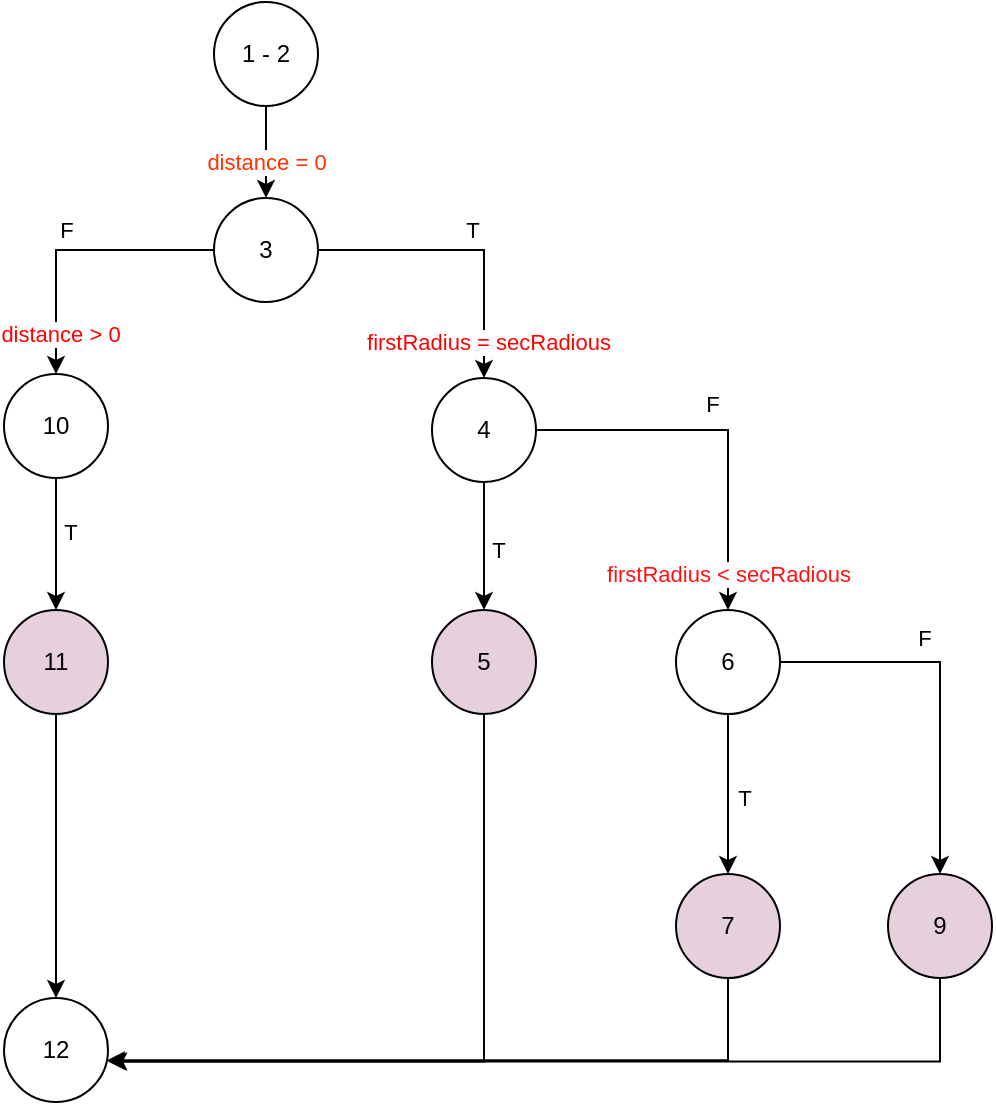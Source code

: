 <mxfile version="28.2.5" pages="6">
  <diagram name="Bài 01" id="RnRUTot3hokIeYVhhDgY">
    <mxGraphModel dx="1426" dy="751" grid="0" gridSize="10" guides="1" tooltips="1" connect="1" arrows="1" fold="1" page="1" pageScale="1" pageWidth="827" pageHeight="1169" math="0" shadow="0">
      <root>
        <mxCell id="0" />
        <mxCell id="1" parent="0" />
        <mxCell id="xuenHvBVgC5dsEO-h5EE-36" value="" style="edgeStyle=orthogonalEdgeStyle;rounded=0;orthogonalLoop=1;jettySize=auto;html=1;" parent="1" source="xuenHvBVgC5dsEO-h5EE-30" target="xuenHvBVgC5dsEO-h5EE-35" edge="1">
          <mxGeometry relative="1" as="geometry" />
        </mxCell>
        <mxCell id="xuenHvBVgC5dsEO-h5EE-38" value="&lt;font style=&quot;color: rgb(255, 50, 0);&quot;&gt;distance = 0&lt;/font&gt;" style="edgeLabel;html=1;align=center;verticalAlign=middle;resizable=0;points=[];" parent="xuenHvBVgC5dsEO-h5EE-36" vertex="1" connectable="0">
          <mxGeometry x="0.391" y="1" relative="1" as="geometry">
            <mxPoint x="-1" y="-4" as="offset" />
          </mxGeometry>
        </mxCell>
        <mxCell id="xuenHvBVgC5dsEO-h5EE-30" value="1 - 2" style="ellipse;whiteSpace=wrap;html=1;aspect=fixed;" parent="1" vertex="1">
          <mxGeometry x="382" y="35" width="52" height="52" as="geometry" />
        </mxCell>
        <mxCell id="xuenHvBVgC5dsEO-h5EE-48" value="" style="edgeStyle=orthogonalEdgeStyle;rounded=0;orthogonalLoop=1;jettySize=auto;html=1;" parent="1" source="xuenHvBVgC5dsEO-h5EE-35" target="xuenHvBVgC5dsEO-h5EE-47" edge="1">
          <mxGeometry relative="1" as="geometry" />
        </mxCell>
        <mxCell id="xuenHvBVgC5dsEO-h5EE-49" value="T" style="edgeLabel;html=1;align=center;verticalAlign=middle;resizable=0;points=[];" parent="xuenHvBVgC5dsEO-h5EE-48" vertex="1" connectable="0">
          <mxGeometry x="-0.218" y="2" relative="1" as="geometry">
            <mxPoint x="19" y="-8" as="offset" />
          </mxGeometry>
        </mxCell>
        <mxCell id="xuenHvBVgC5dsEO-h5EE-54" value="&lt;font style=&quot;color: rgb(255, 3, 3);&quot;&gt;firstRadius = secRadious&lt;/font&gt;" style="edgeLabel;html=1;align=center;verticalAlign=middle;resizable=0;points=[];" parent="xuenHvBVgC5dsEO-h5EE-48" vertex="1" connectable="0">
          <mxGeometry x="0.721" y="-2" relative="1" as="geometry">
            <mxPoint x="4" y="2" as="offset" />
          </mxGeometry>
        </mxCell>
        <mxCell id="xuenHvBVgC5dsEO-h5EE-51" value="" style="edgeStyle=orthogonalEdgeStyle;rounded=0;orthogonalLoop=1;jettySize=auto;html=1;" parent="1" source="xuenHvBVgC5dsEO-h5EE-35" target="xuenHvBVgC5dsEO-h5EE-50" edge="1">
          <mxGeometry relative="1" as="geometry" />
        </mxCell>
        <mxCell id="xuenHvBVgC5dsEO-h5EE-52" value="F" style="edgeLabel;html=1;align=center;verticalAlign=middle;resizable=0;points=[];" parent="xuenHvBVgC5dsEO-h5EE-51" vertex="1" connectable="0">
          <mxGeometry x="-0.201" y="1" relative="1" as="geometry">
            <mxPoint x="-18" y="-11" as="offset" />
          </mxGeometry>
        </mxCell>
        <mxCell id="xuenHvBVgC5dsEO-h5EE-55" value="&lt;font style=&quot;color: rgb(255, 1, 1);&quot;&gt;distance &amp;gt; 0&lt;/font&gt;" style="edgeLabel;html=1;align=center;verticalAlign=middle;resizable=0;points=[];" parent="xuenHvBVgC5dsEO-h5EE-51" vertex="1" connectable="0">
          <mxGeometry x="0.706" y="2" relative="1" as="geometry">
            <mxPoint as="offset" />
          </mxGeometry>
        </mxCell>
        <mxCell id="xuenHvBVgC5dsEO-h5EE-35" value="3" style="ellipse;whiteSpace=wrap;html=1;aspect=fixed;" parent="1" vertex="1">
          <mxGeometry x="382" y="133" width="52" height="52" as="geometry" />
        </mxCell>
        <mxCell id="xuenHvBVgC5dsEO-h5EE-57" value="" style="edgeStyle=orthogonalEdgeStyle;rounded=0;orthogonalLoop=1;jettySize=auto;html=1;" parent="1" source="xuenHvBVgC5dsEO-h5EE-47" target="xuenHvBVgC5dsEO-h5EE-56" edge="1">
          <mxGeometry relative="1" as="geometry" />
        </mxCell>
        <mxCell id="xuenHvBVgC5dsEO-h5EE-59" value="T" style="edgeLabel;html=1;align=center;verticalAlign=middle;resizable=0;points=[];" parent="xuenHvBVgC5dsEO-h5EE-57" vertex="1" connectable="0">
          <mxGeometry x="-0.119" y="2" relative="1" as="geometry">
            <mxPoint x="5" y="6" as="offset" />
          </mxGeometry>
        </mxCell>
        <mxCell id="xuenHvBVgC5dsEO-h5EE-64" value="" style="edgeStyle=orthogonalEdgeStyle;rounded=0;orthogonalLoop=1;jettySize=auto;html=1;" parent="1" source="xuenHvBVgC5dsEO-h5EE-47" target="xuenHvBVgC5dsEO-h5EE-63" edge="1">
          <mxGeometry relative="1" as="geometry" />
        </mxCell>
        <mxCell id="xuenHvBVgC5dsEO-h5EE-65" value="F" style="edgeLabel;html=1;align=center;verticalAlign=middle;resizable=0;points=[];" parent="xuenHvBVgC5dsEO-h5EE-64" vertex="1" connectable="0">
          <mxGeometry x="-0.603" y="1" relative="1" as="geometry">
            <mxPoint x="51" y="-12" as="offset" />
          </mxGeometry>
        </mxCell>
        <mxCell id="xuenHvBVgC5dsEO-h5EE-66" value="&lt;font style=&quot;color: rgb(255, 19, 19);&quot;&gt;firstRadius &amp;lt; secRadious&lt;/font&gt;" style="edgeLabel;html=1;align=center;verticalAlign=middle;resizable=0;points=[];" parent="xuenHvBVgC5dsEO-h5EE-64" vertex="1" connectable="0">
          <mxGeometry x="0.371" relative="1" as="geometry">
            <mxPoint y="40" as="offset" />
          </mxGeometry>
        </mxCell>
        <mxCell id="xuenHvBVgC5dsEO-h5EE-47" value="4" style="ellipse;whiteSpace=wrap;html=1;aspect=fixed;" parent="1" vertex="1">
          <mxGeometry x="491" y="223" width="52" height="52" as="geometry" />
        </mxCell>
        <mxCell id="xuenHvBVgC5dsEO-h5EE-76" value="" style="edgeStyle=orthogonalEdgeStyle;rounded=0;orthogonalLoop=1;jettySize=auto;html=1;" parent="1" source="xuenHvBVgC5dsEO-h5EE-50" target="xuenHvBVgC5dsEO-h5EE-75" edge="1">
          <mxGeometry relative="1" as="geometry" />
        </mxCell>
        <mxCell id="xuenHvBVgC5dsEO-h5EE-77" value="T" style="edgeLabel;html=1;align=center;verticalAlign=middle;resizable=0;points=[];" parent="xuenHvBVgC5dsEO-h5EE-76" vertex="1" connectable="0">
          <mxGeometry x="-0.16" y="1" relative="1" as="geometry">
            <mxPoint x="6" y="-1" as="offset" />
          </mxGeometry>
        </mxCell>
        <mxCell id="xuenHvBVgC5dsEO-h5EE-50" value="10" style="ellipse;whiteSpace=wrap;html=1;aspect=fixed;" parent="1" vertex="1">
          <mxGeometry x="277" y="221" width="52" height="52" as="geometry" />
        </mxCell>
        <mxCell id="xuenHvBVgC5dsEO-h5EE-56" value="5" style="ellipse;whiteSpace=wrap;html=1;aspect=fixed;fillColor=#E6D0DE;" parent="1" vertex="1">
          <mxGeometry x="491" y="339" width="52" height="52" as="geometry" />
        </mxCell>
        <mxCell id="xuenHvBVgC5dsEO-h5EE-69" value="" style="edgeStyle=orthogonalEdgeStyle;rounded=0;orthogonalLoop=1;jettySize=auto;html=1;" parent="1" source="xuenHvBVgC5dsEO-h5EE-63" target="xuenHvBVgC5dsEO-h5EE-68" edge="1">
          <mxGeometry relative="1" as="geometry" />
        </mxCell>
        <mxCell id="xuenHvBVgC5dsEO-h5EE-70" value="T" style="edgeLabel;html=1;align=center;verticalAlign=middle;resizable=0;points=[];" parent="xuenHvBVgC5dsEO-h5EE-69" vertex="1" connectable="0">
          <mxGeometry x="-0.114" y="1" relative="1" as="geometry">
            <mxPoint x="7" y="6" as="offset" />
          </mxGeometry>
        </mxCell>
        <mxCell id="xuenHvBVgC5dsEO-h5EE-72" value="" style="edgeStyle=orthogonalEdgeStyle;rounded=0;orthogonalLoop=1;jettySize=auto;html=1;" parent="1" source="xuenHvBVgC5dsEO-h5EE-63" target="xuenHvBVgC5dsEO-h5EE-71" edge="1">
          <mxGeometry relative="1" as="geometry" />
        </mxCell>
        <mxCell id="xuenHvBVgC5dsEO-h5EE-73" value="F" style="edgeLabel;html=1;align=center;verticalAlign=middle;resizable=0;points=[];" parent="xuenHvBVgC5dsEO-h5EE-72" vertex="1" connectable="0">
          <mxGeometry x="-0.293" y="1" relative="1" as="geometry">
            <mxPoint x="6" y="-11" as="offset" />
          </mxGeometry>
        </mxCell>
        <mxCell id="xuenHvBVgC5dsEO-h5EE-63" value="6" style="ellipse;whiteSpace=wrap;html=1;aspect=fixed;" parent="1" vertex="1">
          <mxGeometry x="613" y="339" width="52" height="52" as="geometry" />
        </mxCell>
        <mxCell id="xuenHvBVgC5dsEO-h5EE-81" value="" style="edgeStyle=orthogonalEdgeStyle;rounded=0;orthogonalLoop=1;jettySize=auto;html=1;entryX=0.989;entryY=0.599;entryDx=0;entryDy=0;entryPerimeter=0;" parent="1" source="xuenHvBVgC5dsEO-h5EE-68" target="xuenHvBVgC5dsEO-h5EE-78" edge="1">
          <mxGeometry relative="1" as="geometry">
            <mxPoint x="634" y="603" as="targetPoint" />
            <Array as="points">
              <mxPoint x="639" y="564" />
            </Array>
          </mxGeometry>
        </mxCell>
        <mxCell id="xuenHvBVgC5dsEO-h5EE-68" value="7" style="ellipse;whiteSpace=wrap;html=1;aspect=fixed;fillColor=#E6D0DE;" parent="1" vertex="1">
          <mxGeometry x="613" y="471" width="52" height="52" as="geometry" />
        </mxCell>
        <mxCell id="xuenHvBVgC5dsEO-h5EE-71" value="9" style="ellipse;whiteSpace=wrap;html=1;aspect=fixed;fillColor=#E6D0DE;" parent="1" vertex="1">
          <mxGeometry x="719" y="471" width="52" height="52" as="geometry" />
        </mxCell>
        <mxCell id="xuenHvBVgC5dsEO-h5EE-79" value="" style="edgeStyle=orthogonalEdgeStyle;rounded=0;orthogonalLoop=1;jettySize=auto;html=1;" parent="1" source="xuenHvBVgC5dsEO-h5EE-75" target="xuenHvBVgC5dsEO-h5EE-78" edge="1">
          <mxGeometry relative="1" as="geometry" />
        </mxCell>
        <mxCell id="xuenHvBVgC5dsEO-h5EE-75" value="11" style="ellipse;whiteSpace=wrap;html=1;aspect=fixed;fillColor=#E6D0DE;" parent="1" vertex="1">
          <mxGeometry x="277" y="339" width="52" height="52" as="geometry" />
        </mxCell>
        <mxCell id="xuenHvBVgC5dsEO-h5EE-78" value="12" style="ellipse;whiteSpace=wrap;html=1;aspect=fixed;" parent="1" vertex="1">
          <mxGeometry x="277" y="533" width="52" height="52" as="geometry" />
        </mxCell>
        <mxCell id="xuenHvBVgC5dsEO-h5EE-82" style="edgeStyle=orthogonalEdgeStyle;rounded=0;orthogonalLoop=1;jettySize=auto;html=1;entryX=1;entryY=0.61;entryDx=0;entryDy=0;entryPerimeter=0;" parent="1" source="xuenHvBVgC5dsEO-h5EE-71" target="xuenHvBVgC5dsEO-h5EE-78" edge="1">
          <mxGeometry relative="1" as="geometry">
            <Array as="points">
              <mxPoint x="745" y="565" />
            </Array>
          </mxGeometry>
        </mxCell>
        <mxCell id="xuenHvBVgC5dsEO-h5EE-85" style="edgeStyle=orthogonalEdgeStyle;rounded=0;orthogonalLoop=1;jettySize=auto;html=1;entryX=1.011;entryY=0.61;entryDx=0;entryDy=0;entryPerimeter=0;" parent="1" source="xuenHvBVgC5dsEO-h5EE-56" target="xuenHvBVgC5dsEO-h5EE-78" edge="1">
          <mxGeometry relative="1" as="geometry">
            <Array as="points">
              <mxPoint x="517" y="565" />
            </Array>
          </mxGeometry>
        </mxCell>
      </root>
    </mxGraphModel>
  </diagram>
  <diagram id="2VBC7Ti-HkqWG49MsFsP" name="Bài 02">
    <mxGraphModel dx="1426" dy="751" grid="0" gridSize="10" guides="1" tooltips="1" connect="1" arrows="1" fold="1" page="1" pageScale="1" pageWidth="827" pageHeight="1169" math="0" shadow="0">
      <root>
        <mxCell id="0" />
        <mxCell id="1" parent="0" />
        <mxCell id="RXEv6GfA14GTvc0E_U31-5" value="" style="edgeStyle=orthogonalEdgeStyle;rounded=0;orthogonalLoop=1;jettySize=auto;html=1;" parent="1" source="RXEv6GfA14GTvc0E_U31-1" target="RXEv6GfA14GTvc0E_U31-4" edge="1">
          <mxGeometry relative="1" as="geometry" />
        </mxCell>
        <mxCell id="RXEv6GfA14GTvc0E_U31-6" value="&lt;font style=&quot;color: rgb(255, 0, 0);&quot;&gt;Check X: is 1 or 2&lt;/font&gt;" style="edgeLabel;html=1;align=center;verticalAlign=middle;resizable=0;points=[];" parent="RXEv6GfA14GTvc0E_U31-5" vertex="1" connectable="0">
          <mxGeometry x="0.3" relative="1" as="geometry">
            <mxPoint y="6" as="offset" />
          </mxGeometry>
        </mxCell>
        <mxCell id="RXEv6GfA14GTvc0E_U31-1" value="1 - 3" style="ellipse;whiteSpace=wrap;html=1;aspect=fixed;" parent="1" vertex="1">
          <mxGeometry x="217" y="62" width="54" height="54" as="geometry" />
        </mxCell>
        <mxCell id="RXEv6GfA14GTvc0E_U31-29" value="" style="edgeStyle=orthogonalEdgeStyle;rounded=0;orthogonalLoop=1;jettySize=auto;html=1;" parent="1" source="RXEv6GfA14GTvc0E_U31-4" target="RXEv6GfA14GTvc0E_U31-28" edge="1">
          <mxGeometry relative="1" as="geometry" />
        </mxCell>
        <mxCell id="RXEv6GfA14GTvc0E_U31-33" value="F" style="edgeLabel;html=1;align=center;verticalAlign=middle;resizable=0;points=[];" parent="RXEv6GfA14GTvc0E_U31-29" vertex="1" connectable="0">
          <mxGeometry x="-0.217" y="-1" relative="1" as="geometry">
            <mxPoint x="-6" y="-3" as="offset" />
          </mxGeometry>
        </mxCell>
        <mxCell id="RXEv6GfA14GTvc0E_U31-34" value="&lt;font style=&quot;color: rgb(255, 18, 1);&quot;&gt;Check Y: Y &amp;lt;= 10&lt;/font&gt;" style="edgeLabel;html=1;align=center;verticalAlign=middle;resizable=0;points=[];" parent="RXEv6GfA14GTvc0E_U31-29" vertex="1" connectable="0">
          <mxGeometry x="0.278" y="1" relative="1" as="geometry">
            <mxPoint y="6" as="offset" />
          </mxGeometry>
        </mxCell>
        <mxCell id="RXEv6GfA14GTvc0E_U31-31" value="" style="edgeStyle=orthogonalEdgeStyle;rounded=0;orthogonalLoop=1;jettySize=auto;html=1;" parent="1" source="RXEv6GfA14GTvc0E_U31-4" target="RXEv6GfA14GTvc0E_U31-30" edge="1">
          <mxGeometry relative="1" as="geometry" />
        </mxCell>
        <mxCell id="RXEv6GfA14GTvc0E_U31-32" value="T" style="edgeLabel;html=1;align=center;verticalAlign=middle;resizable=0;points=[];" parent="RXEv6GfA14GTvc0E_U31-31" vertex="1" connectable="0">
          <mxGeometry x="0.029" relative="1" as="geometry">
            <mxPoint x="-10" y="-14" as="offset" />
          </mxGeometry>
        </mxCell>
        <mxCell id="RXEv6GfA14GTvc0E_U31-4" value="4" style="ellipse;whiteSpace=wrap;html=1;aspect=fixed;" parent="1" vertex="1">
          <mxGeometry x="217" y="196" width="54" height="54" as="geometry" />
        </mxCell>
        <mxCell id="RXEv6GfA14GTvc0E_U31-40" value="" style="edgeStyle=orthogonalEdgeStyle;rounded=0;orthogonalLoop=1;jettySize=auto;html=1;" parent="1" source="RXEv6GfA14GTvc0E_U31-28" target="RXEv6GfA14GTvc0E_U31-39" edge="1">
          <mxGeometry relative="1" as="geometry" />
        </mxCell>
        <mxCell id="RXEv6GfA14GTvc0E_U31-41" value="T" style="edgeLabel;html=1;align=center;verticalAlign=middle;resizable=0;points=[];" parent="RXEv6GfA14GTvc0E_U31-40" vertex="1" connectable="0">
          <mxGeometry x="-0.018" y="5" relative="1" as="geometry">
            <mxPoint y="-6" as="offset" />
          </mxGeometry>
        </mxCell>
        <mxCell id="RXEv6GfA14GTvc0E_U31-43" value="" style="edgeStyle=orthogonalEdgeStyle;rounded=0;orthogonalLoop=1;jettySize=auto;html=1;" parent="1" source="RXEv6GfA14GTvc0E_U31-28" target="RXEv6GfA14GTvc0E_U31-42" edge="1">
          <mxGeometry relative="1" as="geometry" />
        </mxCell>
        <mxCell id="RXEv6GfA14GTvc0E_U31-44" value="&lt;font style=&quot;color: rgb(255, 26, 26);&quot;&gt;Check Z: Z &amp;lt; 5&lt;/font&gt;" style="edgeLabel;html=1;align=center;verticalAlign=middle;resizable=0;points=[];" parent="RXEv6GfA14GTvc0E_U31-43" vertex="1" connectable="0">
          <mxGeometry x="0.378" y="2" relative="1" as="geometry">
            <mxPoint y="5" as="offset" />
          </mxGeometry>
        </mxCell>
        <mxCell id="RXEv6GfA14GTvc0E_U31-45" value="F" style="edgeLabel;html=1;align=center;verticalAlign=middle;resizable=0;points=[];" parent="RXEv6GfA14GTvc0E_U31-43" vertex="1" connectable="0">
          <mxGeometry x="-0.45" y="1" relative="1" as="geometry">
            <mxPoint x="-8" as="offset" />
          </mxGeometry>
        </mxCell>
        <mxCell id="RXEv6GfA14GTvc0E_U31-28" value="8" style="ellipse;whiteSpace=wrap;html=1;aspect=fixed;" parent="1" vertex="1">
          <mxGeometry x="217" y="326" width="54" height="54" as="geometry" />
        </mxCell>
        <mxCell id="QN-0OqqA5nazkZrLRWOg-3" style="edgeStyle=orthogonalEdgeStyle;rounded=0;orthogonalLoop=1;jettySize=auto;html=1;entryX=0.5;entryY=0;entryDx=0;entryDy=0;" parent="1" source="RXEv6GfA14GTvc0E_U31-30" target="QN-0OqqA5nazkZrLRWOg-1" edge="1">
          <mxGeometry relative="1" as="geometry" />
        </mxCell>
        <mxCell id="RXEv6GfA14GTvc0E_U31-30" value="5" style="ellipse;whiteSpace=wrap;html=1;aspect=fixed;fillColor=#E6D0DE;" parent="1" vertex="1">
          <mxGeometry x="352" y="196" width="54" height="54" as="geometry" />
        </mxCell>
        <mxCell id="QN-0OqqA5nazkZrLRWOg-4" style="edgeStyle=orthogonalEdgeStyle;rounded=0;orthogonalLoop=1;jettySize=auto;html=1;entryX=0.5;entryY=0;entryDx=0;entryDy=0;" parent="1" source="RXEv6GfA14GTvc0E_U31-39" target="QN-0OqqA5nazkZrLRWOg-1" edge="1">
          <mxGeometry relative="1" as="geometry" />
        </mxCell>
        <mxCell id="RXEv6GfA14GTvc0E_U31-39" value="9" style="ellipse;whiteSpace=wrap;html=1;aspect=fixed;fillColor=#E6D0DE;" parent="1" vertex="1">
          <mxGeometry x="352" y="326" width="54" height="54" as="geometry" />
        </mxCell>
        <mxCell id="RXEv6GfA14GTvc0E_U31-48" value="" style="edgeStyle=orthogonalEdgeStyle;rounded=0;orthogonalLoop=1;jettySize=auto;html=1;" parent="1" source="RXEv6GfA14GTvc0E_U31-42" target="RXEv6GfA14GTvc0E_U31-47" edge="1">
          <mxGeometry relative="1" as="geometry" />
        </mxCell>
        <mxCell id="RXEv6GfA14GTvc0E_U31-51" value="" style="edgeStyle=orthogonalEdgeStyle;rounded=0;orthogonalLoop=1;jettySize=auto;html=1;" parent="1" source="RXEv6GfA14GTvc0E_U31-42" target="RXEv6GfA14GTvc0E_U31-50" edge="1">
          <mxGeometry relative="1" as="geometry" />
        </mxCell>
        <mxCell id="RXEv6GfA14GTvc0E_U31-52" value="F" style="edgeLabel;html=1;align=center;verticalAlign=middle;resizable=0;points=[];" parent="RXEv6GfA14GTvc0E_U31-51" vertex="1" connectable="0">
          <mxGeometry x="-0.059" relative="1" as="geometry">
            <mxPoint x="-7" as="offset" />
          </mxGeometry>
        </mxCell>
        <mxCell id="RXEv6GfA14GTvc0E_U31-42" value="12" style="ellipse;whiteSpace=wrap;html=1;aspect=fixed;" parent="1" vertex="1">
          <mxGeometry x="217" y="460" width="54" height="54" as="geometry" />
        </mxCell>
        <mxCell id="QN-0OqqA5nazkZrLRWOg-5" style="edgeStyle=orthogonalEdgeStyle;rounded=0;orthogonalLoop=1;jettySize=auto;html=1;entryX=0.5;entryY=0;entryDx=0;entryDy=0;" parent="1" source="RXEv6GfA14GTvc0E_U31-47" target="QN-0OqqA5nazkZrLRWOg-1" edge="1">
          <mxGeometry relative="1" as="geometry" />
        </mxCell>
        <mxCell id="RXEv6GfA14GTvc0E_U31-47" value="13" style="ellipse;whiteSpace=wrap;html=1;aspect=fixed;fillColor=#E6D0DE;" parent="1" vertex="1">
          <mxGeometry x="352" y="460" width="54" height="54" as="geometry" />
        </mxCell>
        <mxCell id="RXEv6GfA14GTvc0E_U31-49" value="T" style="text;html=1;align=center;verticalAlign=middle;resizable=0;points=[];autosize=1;strokeColor=none;fillColor=none;" parent="1" vertex="1">
          <mxGeometry x="301" y="461" width="25" height="26" as="geometry" />
        </mxCell>
        <mxCell id="QN-0OqqA5nazkZrLRWOg-2" value="" style="edgeStyle=orthogonalEdgeStyle;rounded=0;orthogonalLoop=1;jettySize=auto;html=1;" parent="1" source="RXEv6GfA14GTvc0E_U31-50" target="QN-0OqqA5nazkZrLRWOg-1" edge="1">
          <mxGeometry relative="1" as="geometry" />
        </mxCell>
        <mxCell id="RXEv6GfA14GTvc0E_U31-50" value="15" style="ellipse;whiteSpace=wrap;html=1;aspect=fixed;fillColor=#E6D0DE;" parent="1" vertex="1">
          <mxGeometry x="217" y="594" width="54" height="54" as="geometry" />
        </mxCell>
        <mxCell id="QN-0OqqA5nazkZrLRWOg-1" value="19" style="ellipse;whiteSpace=wrap;html=1;aspect=fixed;" parent="1" vertex="1">
          <mxGeometry x="497" y="594" width="54" height="54" as="geometry" />
        </mxCell>
      </root>
    </mxGraphModel>
  </diagram>
  <diagram id="Gllcl1fZi9OzCNs15hpL" name="Bài 03">
    <mxGraphModel dx="1426" dy="751" grid="0" gridSize="10" guides="1" tooltips="1" connect="1" arrows="1" fold="1" page="1" pageScale="1" pageWidth="827" pageHeight="1169" math="0" shadow="0">
      <root>
        <mxCell id="0" />
        <mxCell id="1" parent="0" />
        <mxCell id="6xdsSb7iBEXjqwjrWpC4-3" value="" style="edgeStyle=orthogonalEdgeStyle;rounded=0;orthogonalLoop=1;jettySize=auto;html=1;" parent="1" source="6xdsSb7iBEXjqwjrWpC4-1" target="6xdsSb7iBEXjqwjrWpC4-2" edge="1">
          <mxGeometry relative="1" as="geometry" />
        </mxCell>
        <mxCell id="EGxxioSKInKAlXdYmKNe-1" value="&lt;font style=&quot;color: rgb(255, 14, 14);&quot;&gt;A &amp;gt; B&lt;/font&gt;" style="edgeLabel;html=1;align=center;verticalAlign=middle;resizable=0;points=[];" parent="6xdsSb7iBEXjqwjrWpC4-3" vertex="1" connectable="0">
          <mxGeometry x="0.489" y="-2" relative="1" as="geometry">
            <mxPoint y="-5" as="offset" />
          </mxGeometry>
        </mxCell>
        <mxCell id="6xdsSb7iBEXjqwjrWpC4-1" value="1 - 4" style="ellipse;whiteSpace=wrap;html=1;aspect=fixed;" parent="1" vertex="1">
          <mxGeometry x="417" y="69" width="61" height="61" as="geometry" />
        </mxCell>
        <mxCell id="GCLDYyyBxpCQaGx0ftGg-2" value="" style="edgeStyle=orthogonalEdgeStyle;rounded=0;orthogonalLoop=1;jettySize=auto;html=1;" parent="1" source="6xdsSb7iBEXjqwjrWpC4-2" target="GCLDYyyBxpCQaGx0ftGg-1" edge="1">
          <mxGeometry relative="1" as="geometry" />
        </mxCell>
        <mxCell id="GCLDYyyBxpCQaGx0ftGg-6" value="&lt;font style=&quot;color: rgb(255, 0, 0);&quot;&gt;B &amp;gt; C&lt;/font&gt;" style="edgeLabel;html=1;align=center;verticalAlign=middle;resizable=0;points=[];" parent="GCLDYyyBxpCQaGx0ftGg-2" vertex="1" connectable="0">
          <mxGeometry x="0.705" y="-1" relative="1" as="geometry">
            <mxPoint y="4" as="offset" />
          </mxGeometry>
        </mxCell>
        <mxCell id="GCLDYyyBxpCQaGx0ftGg-4" value="" style="edgeStyle=orthogonalEdgeStyle;rounded=0;orthogonalLoop=1;jettySize=auto;html=1;" parent="1" source="6xdsSb7iBEXjqwjrWpC4-2" target="GCLDYyyBxpCQaGx0ftGg-3" edge="1">
          <mxGeometry relative="1" as="geometry" />
        </mxCell>
        <mxCell id="GCLDYyyBxpCQaGx0ftGg-5" value="&lt;font style=&quot;color: rgb(255, 0, 0);&quot;&gt;A &amp;gt; C&lt;/font&gt;" style="edgeLabel;html=1;align=center;verticalAlign=middle;resizable=0;points=[];" parent="GCLDYyyBxpCQaGx0ftGg-4" vertex="1" connectable="0">
          <mxGeometry x="0.267" relative="1" as="geometry">
            <mxPoint y="42" as="offset" />
          </mxGeometry>
        </mxCell>
        <mxCell id="GCLDYyyBxpCQaGx0ftGg-7" value="T" style="edgeLabel;html=1;align=center;verticalAlign=middle;resizable=0;points=[];" parent="GCLDYyyBxpCQaGx0ftGg-4" vertex="1" connectable="0">
          <mxGeometry x="-0.275" y="2" relative="1" as="geometry">
            <mxPoint x="901" y="332" as="offset" />
          </mxGeometry>
        </mxCell>
        <mxCell id="OUWuLcmllaOsrj3qlnyi-4" value="T" style="edgeLabel;html=1;align=center;verticalAlign=middle;resizable=0;points=[];" parent="GCLDYyyBxpCQaGx0ftGg-4" vertex="1" connectable="0">
          <mxGeometry x="-0.453" y="2" relative="1" as="geometry">
            <mxPoint x="21" y="-9" as="offset" />
          </mxGeometry>
        </mxCell>
        <mxCell id="6xdsSb7iBEXjqwjrWpC4-2" value="5" style="ellipse;whiteSpace=wrap;html=1;aspect=fixed;" parent="1" vertex="1">
          <mxGeometry x="417" y="210" width="61" height="61" as="geometry" />
        </mxCell>
        <mxCell id="OUWuLcmllaOsrj3qlnyi-12" value="" style="edgeStyle=orthogonalEdgeStyle;rounded=0;orthogonalLoop=1;jettySize=auto;html=1;" parent="1" source="GCLDYyyBxpCQaGx0ftGg-1" target="OUWuLcmllaOsrj3qlnyi-11" edge="1">
          <mxGeometry relative="1" as="geometry" />
        </mxCell>
        <mxCell id="OUWuLcmllaOsrj3qlnyi-15" value="" style="edgeStyle=orthogonalEdgeStyle;rounded=0;orthogonalLoop=1;jettySize=auto;html=1;" parent="1" source="GCLDYyyBxpCQaGx0ftGg-1" target="OUWuLcmllaOsrj3qlnyi-14" edge="1">
          <mxGeometry relative="1" as="geometry" />
        </mxCell>
        <mxCell id="OUWuLcmllaOsrj3qlnyi-17" value="F" style="edgeLabel;html=1;align=center;verticalAlign=middle;resizable=0;points=[];" parent="OUWuLcmllaOsrj3qlnyi-15" vertex="1" connectable="0">
          <mxGeometry x="-0.409" y="1" relative="1" as="geometry">
            <mxPoint x="-39" y="-12" as="offset" />
          </mxGeometry>
        </mxCell>
        <mxCell id="GCLDYyyBxpCQaGx0ftGg-1" value="11" style="ellipse;whiteSpace=wrap;html=1;aspect=fixed;" parent="1" vertex="1">
          <mxGeometry x="298" y="340.83" width="61" height="61" as="geometry" />
        </mxCell>
        <mxCell id="OUWuLcmllaOsrj3qlnyi-3" value="" style="edgeStyle=orthogonalEdgeStyle;rounded=0;orthogonalLoop=1;jettySize=auto;html=1;" parent="1" source="GCLDYyyBxpCQaGx0ftGg-3" target="OUWuLcmllaOsrj3qlnyi-2" edge="1">
          <mxGeometry relative="1" as="geometry" />
        </mxCell>
        <mxCell id="OUWuLcmllaOsrj3qlnyi-6" value="T" style="edgeLabel;html=1;align=center;verticalAlign=middle;resizable=0;points=[];" parent="OUWuLcmllaOsrj3qlnyi-3" vertex="1" connectable="0">
          <mxGeometry x="-0.245" y="-3" relative="1" as="geometry">
            <mxPoint x="14" y="-1" as="offset" />
          </mxGeometry>
        </mxCell>
        <mxCell id="OUWuLcmllaOsrj3qlnyi-8" value="" style="edgeStyle=orthogonalEdgeStyle;rounded=0;orthogonalLoop=1;jettySize=auto;html=1;" parent="1" source="GCLDYyyBxpCQaGx0ftGg-3" target="OUWuLcmllaOsrj3qlnyi-7" edge="1">
          <mxGeometry relative="1" as="geometry" />
        </mxCell>
        <mxCell id="OUWuLcmllaOsrj3qlnyi-9" value="F" style="edgeLabel;html=1;align=center;verticalAlign=middle;resizable=0;points=[];" parent="OUWuLcmllaOsrj3qlnyi-8" vertex="1" connectable="0">
          <mxGeometry x="-0.107" y="3" relative="1" as="geometry">
            <mxPoint x="-13" y="-8" as="offset" />
          </mxGeometry>
        </mxCell>
        <mxCell id="GCLDYyyBxpCQaGx0ftGg-3" value="6" style="ellipse;whiteSpace=wrap;html=1;aspect=fixed;" parent="1" vertex="1">
          <mxGeometry x="527" y="342.83" width="62" height="62" as="geometry" />
        </mxCell>
        <mxCell id="OUWuLcmllaOsrj3qlnyi-19" style="edgeStyle=orthogonalEdgeStyle;rounded=0;orthogonalLoop=1;jettySize=auto;html=1;" parent="1" source="OUWuLcmllaOsrj3qlnyi-2" target="OUWuLcmllaOsrj3qlnyi-18" edge="1">
          <mxGeometry relative="1" as="geometry">
            <Array as="points">
              <mxPoint x="558" y="625" />
            </Array>
          </mxGeometry>
        </mxCell>
        <mxCell id="OUWuLcmllaOsrj3qlnyi-2" value="7" style="ellipse;whiteSpace=wrap;html=1;aspect=fixed;" parent="1" vertex="1">
          <mxGeometry x="527" y="479" width="62" height="62" as="geometry" />
        </mxCell>
        <mxCell id="OUWuLcmllaOsrj3qlnyi-5" value="F" style="text;html=1;align=center;verticalAlign=middle;resizable=0;points=[];autosize=1;strokeColor=none;fillColor=none;" parent="1" vertex="1">
          <mxGeometry x="335" y="216.83" width="25" height="26" as="geometry" />
        </mxCell>
        <mxCell id="OUWuLcmllaOsrj3qlnyi-20" style="edgeStyle=orthogonalEdgeStyle;rounded=0;orthogonalLoop=1;jettySize=auto;html=1;entryX=1;entryY=0.5;entryDx=0;entryDy=0;" parent="1" source="OUWuLcmllaOsrj3qlnyi-7" target="OUWuLcmllaOsrj3qlnyi-18" edge="1">
          <mxGeometry relative="1" as="geometry">
            <Array as="points">
              <mxPoint x="696" y="625" />
            </Array>
          </mxGeometry>
        </mxCell>
        <mxCell id="OUWuLcmllaOsrj3qlnyi-7" value="9" style="ellipse;whiteSpace=wrap;html=1;aspect=fixed;" parent="1" vertex="1">
          <mxGeometry x="665" y="479" width="62" height="62" as="geometry" />
        </mxCell>
        <mxCell id="OUWuLcmllaOsrj3qlnyi-21" style="edgeStyle=orthogonalEdgeStyle;rounded=0;orthogonalLoop=1;jettySize=auto;html=1;entryX=0;entryY=0.5;entryDx=0;entryDy=0;" parent="1" source="OUWuLcmllaOsrj3qlnyi-11" target="OUWuLcmllaOsrj3qlnyi-18" edge="1">
          <mxGeometry relative="1" as="geometry">
            <Array as="points">
              <mxPoint x="329" y="625" />
            </Array>
          </mxGeometry>
        </mxCell>
        <mxCell id="OUWuLcmllaOsrj3qlnyi-11" value="12" style="ellipse;whiteSpace=wrap;html=1;aspect=fixed;" parent="1" vertex="1">
          <mxGeometry x="298" y="481.83" width="61" height="61" as="geometry" />
        </mxCell>
        <mxCell id="OUWuLcmllaOsrj3qlnyi-13" value="T" style="text;html=1;align=center;verticalAlign=middle;resizable=0;points=[];autosize=1;strokeColor=none;fillColor=none;" parent="1" vertex="1">
          <mxGeometry x="328" y="421" width="25" height="26" as="geometry" />
        </mxCell>
        <mxCell id="OUWuLcmllaOsrj3qlnyi-22" style="edgeStyle=orthogonalEdgeStyle;rounded=0;orthogonalLoop=1;jettySize=auto;html=1;entryX=0;entryY=0.5;entryDx=0;entryDy=0;" parent="1" source="OUWuLcmllaOsrj3qlnyi-14" target="OUWuLcmllaOsrj3qlnyi-18" edge="1">
          <mxGeometry relative="1" as="geometry">
            <Array as="points">
              <mxPoint x="179" y="625" />
            </Array>
          </mxGeometry>
        </mxCell>
        <mxCell id="OUWuLcmllaOsrj3qlnyi-14" value="14" style="ellipse;whiteSpace=wrap;html=1;aspect=fixed;" parent="1" vertex="1">
          <mxGeometry x="148" y="479.83" width="61" height="61" as="geometry" />
        </mxCell>
        <mxCell id="rCga0ANsIoQtltOlrFmi-2" value="" style="edgeStyle=orthogonalEdgeStyle;rounded=0;orthogonalLoop=1;jettySize=auto;html=1;" edge="1" parent="1" source="OUWuLcmllaOsrj3qlnyi-18" target="rCga0ANsIoQtltOlrFmi-1">
          <mxGeometry relative="1" as="geometry" />
        </mxCell>
        <mxCell id="OUWuLcmllaOsrj3qlnyi-18" value="15" style="ellipse;whiteSpace=wrap;html=1;aspect=fixed;fillColor=#E6D0DE;" parent="1" vertex="1">
          <mxGeometry x="417" y="594" width="61" height="61" as="geometry" />
        </mxCell>
        <mxCell id="rCga0ANsIoQtltOlrFmi-1" value="16" style="ellipse;whiteSpace=wrap;html=1;aspect=fixed;fillColor=#FFFFFF;" vertex="1" parent="1">
          <mxGeometry x="417" y="735" width="61" height="61" as="geometry" />
        </mxCell>
      </root>
    </mxGraphModel>
  </diagram>
  <diagram id="DVXgC81vzu4pmDEG9qhW" name="Bài 04">
    <mxGraphModel dx="1426" dy="751" grid="0" gridSize="10" guides="1" tooltips="1" connect="1" arrows="1" fold="1" page="1" pageScale="1" pageWidth="827" pageHeight="1169" math="0" shadow="0">
      <root>
        <mxCell id="0" />
        <mxCell id="1" parent="0" />
        <mxCell id="l-_hRDVXtKfP7-STNMSV-4" value="" style="edgeStyle=orthogonalEdgeStyle;rounded=0;orthogonalLoop=1;jettySize=auto;html=1;" parent="1" source="l-_hRDVXtKfP7-STNMSV-1" target="l-_hRDVXtKfP7-STNMSV-3" edge="1">
          <mxGeometry relative="1" as="geometry" />
        </mxCell>
        <mxCell id="l-_hRDVXtKfP7-STNMSV-5" value="&lt;font style=&quot;color: rgb(255, 16, 0);&quot;&gt;a &amp;gt; 0 &amp;amp;&amp;amp; b &amp;gt; 0 &amp;amp;&amp;amp; c &amp;gt; 0&lt;/font&gt;" style="edgeLabel;html=1;align=center;verticalAlign=middle;resizable=0;points=[];" parent="l-_hRDVXtKfP7-STNMSV-4" vertex="1" connectable="0">
          <mxGeometry x="0.522" y="3" relative="1" as="geometry">
            <mxPoint y="2" as="offset" />
          </mxGeometry>
        </mxCell>
        <mxCell id="l-_hRDVXtKfP7-STNMSV-1" value="1 - 3" style="ellipse;whiteSpace=wrap;html=1;aspect=fixed;" parent="1" vertex="1">
          <mxGeometry x="346" y="33" width="65" height="65" as="geometry" />
        </mxCell>
        <mxCell id="l-_hRDVXtKfP7-STNMSV-7" value="" style="edgeStyle=orthogonalEdgeStyle;rounded=0;orthogonalLoop=1;jettySize=auto;html=1;" parent="1" source="l-_hRDVXtKfP7-STNMSV-3" target="l-_hRDVXtKfP7-STNMSV-6" edge="1">
          <mxGeometry relative="1" as="geometry" />
        </mxCell>
        <mxCell id="l-_hRDVXtKfP7-STNMSV-11" value="" style="edgeStyle=orthogonalEdgeStyle;rounded=0;orthogonalLoop=1;jettySize=auto;html=1;" parent="1" source="l-_hRDVXtKfP7-STNMSV-3" target="l-_hRDVXtKfP7-STNMSV-10" edge="1">
          <mxGeometry relative="1" as="geometry" />
        </mxCell>
        <mxCell id="l-_hRDVXtKfP7-STNMSV-3" value="4" style="ellipse;whiteSpace=wrap;html=1;aspect=fixed;" parent="1" vertex="1">
          <mxGeometry x="346" y="190" width="65" height="65" as="geometry" />
        </mxCell>
        <mxCell id="7PnejSrxqhZEr-TA_wW4-11" value="" style="edgeStyle=orthogonalEdgeStyle;rounded=0;orthogonalLoop=1;jettySize=auto;html=1;" parent="1" source="l-_hRDVXtKfP7-STNMSV-6" target="7PnejSrxqhZEr-TA_wW4-10" edge="1">
          <mxGeometry relative="1" as="geometry">
            <Array as="points">
              <mxPoint x="536" y="438" />
              <mxPoint x="536" y="438" />
            </Array>
          </mxGeometry>
        </mxCell>
        <mxCell id="7PnejSrxqhZEr-TA_wW4-14" value="&lt;font style=&quot;color: rgb(255, 93, 0);&quot;&gt;max &amp;lt; b&lt;/font&gt;" style="edgeLabel;html=1;align=center;verticalAlign=middle;resizable=0;points=[];" parent="7PnejSrxqhZEr-TA_wW4-11" vertex="1" connectable="0">
          <mxGeometry x="0.454" y="-1" relative="1" as="geometry">
            <mxPoint as="offset" />
          </mxGeometry>
        </mxCell>
        <mxCell id="l-_hRDVXtKfP7-STNMSV-6" value="5" style="ellipse;whiteSpace=wrap;html=1;aspect=fixed;" parent="1" vertex="1">
          <mxGeometry x="503" y="315" width="65" height="65" as="geometry" />
        </mxCell>
        <mxCell id="l-_hRDVXtKfP7-STNMSV-8" value="T" style="text;html=1;align=center;verticalAlign=middle;resizable=0;points=[];autosize=1;strokeColor=none;fillColor=none;" parent="1" vertex="1">
          <mxGeometry x="503" y="198" width="25" height="26" as="geometry" />
        </mxCell>
        <mxCell id="l-_hRDVXtKfP7-STNMSV-10" value="7" style="ellipse;whiteSpace=wrap;html=1;aspect=fixed;fillColor=#E6D0DE;" parent="1" vertex="1">
          <mxGeometry x="182" y="190" width="65" height="65" as="geometry" />
        </mxCell>
        <mxCell id="l-_hRDVXtKfP7-STNMSV-12" value="F" style="text;html=1;align=center;verticalAlign=middle;resizable=0;points=[];autosize=1;strokeColor=none;fillColor=none;" parent="1" vertex="1">
          <mxGeometry x="270" y="198" width="25" height="26" as="geometry" />
        </mxCell>
        <mxCell id="7PnejSrxqhZEr-TA_wW4-13" value="" style="edgeStyle=orthogonalEdgeStyle;rounded=0;orthogonalLoop=1;jettySize=auto;html=1;" parent="1" source="7PnejSrxqhZEr-TA_wW4-10" target="7PnejSrxqhZEr-TA_wW4-12" edge="1">
          <mxGeometry relative="1" as="geometry" />
        </mxCell>
        <mxCell id="7PnejSrxqhZEr-TA_wW4-15" value="T" style="edgeLabel;html=1;align=center;verticalAlign=middle;resizable=0;points=[];" parent="7PnejSrxqhZEr-TA_wW4-13" vertex="1" connectable="0">
          <mxGeometry x="0.193" y="2" relative="1" as="geometry">
            <mxPoint x="-58" y="-32" as="offset" />
          </mxGeometry>
        </mxCell>
        <mxCell id="7PnejSrxqhZEr-TA_wW4-18" value="" style="edgeStyle=orthogonalEdgeStyle;rounded=0;orthogonalLoop=1;jettySize=auto;html=1;" parent="1" source="7PnejSrxqhZEr-TA_wW4-10" target="7PnejSrxqhZEr-TA_wW4-17" edge="1">
          <mxGeometry relative="1" as="geometry" />
        </mxCell>
        <mxCell id="7PnejSrxqhZEr-TA_wW4-19" value="F" style="edgeLabel;html=1;align=center;verticalAlign=middle;resizable=0;points=[];" parent="7PnejSrxqhZEr-TA_wW4-18" vertex="1" connectable="0">
          <mxGeometry x="0.037" y="2" relative="1" as="geometry">
            <mxPoint x="-11" y="-11" as="offset" />
          </mxGeometry>
        </mxCell>
        <mxCell id="7PnejSrxqhZEr-TA_wW4-21" value="&lt;font style=&quot;color: rgb(255, 3, 3);&quot;&gt;max &amp;lt; c&lt;/font&gt;" style="edgeLabel;html=1;align=center;verticalAlign=middle;resizable=0;points=[];" parent="7PnejSrxqhZEr-TA_wW4-18" vertex="1" connectable="0">
          <mxGeometry x="0.371" y="-1" relative="1" as="geometry">
            <mxPoint y="5" as="offset" />
          </mxGeometry>
        </mxCell>
        <mxCell id="7PnejSrxqhZEr-TA_wW4-10" value="8" style="ellipse;whiteSpace=wrap;html=1;aspect=fixed;" parent="1" vertex="1">
          <mxGeometry x="503" y="460" width="65" height="65" as="geometry" />
        </mxCell>
        <mxCell id="7PnejSrxqhZEr-TA_wW4-26" style="edgeStyle=orthogonalEdgeStyle;rounded=0;orthogonalLoop=1;jettySize=auto;html=1;" parent="1" source="7PnejSrxqhZEr-TA_wW4-12" target="7PnejSrxqhZEr-TA_wW4-17" edge="1">
          <mxGeometry relative="1" as="geometry">
            <Array as="points">
              <mxPoint x="697" y="638" />
            </Array>
          </mxGeometry>
        </mxCell>
        <mxCell id="7PnejSrxqhZEr-TA_wW4-12" value="9" style="ellipse;whiteSpace=wrap;html=1;aspect=fixed;" parent="1" vertex="1">
          <mxGeometry x="669" y="460" width="65" height="65" as="geometry" />
        </mxCell>
        <mxCell id="7PnejSrxqhZEr-TA_wW4-29" value="" style="edgeStyle=orthogonalEdgeStyle;rounded=0;orthogonalLoop=1;jettySize=auto;html=1;" parent="1" source="7PnejSrxqhZEr-TA_wW4-17" target="7PnejSrxqhZEr-TA_wW4-28" edge="1">
          <mxGeometry relative="1" as="geometry" />
        </mxCell>
        <mxCell id="7PnejSrxqhZEr-TA_wW4-30" value="T" style="edgeLabel;html=1;align=center;verticalAlign=middle;resizable=0;points=[];" parent="7PnejSrxqhZEr-TA_wW4-29" vertex="1" connectable="0">
          <mxGeometry x="-0.192" y="4" relative="1" as="geometry">
            <mxPoint x="1111" y="472" as="offset" />
          </mxGeometry>
        </mxCell>
        <mxCell id="7PnejSrxqhZEr-TA_wW4-31" value="T" style="edgeLabel;html=1;align=center;verticalAlign=middle;resizable=0;points=[];" parent="7PnejSrxqhZEr-TA_wW4-29" vertex="1" connectable="0">
          <mxGeometry x="-0.067" relative="1" as="geometry">
            <mxPoint x="9" y="-10" as="offset" />
          </mxGeometry>
        </mxCell>
        <mxCell id="7PnejSrxqhZEr-TA_wW4-33" value="" style="edgeStyle=orthogonalEdgeStyle;rounded=0;orthogonalLoop=1;jettySize=auto;html=1;" parent="1" source="7PnejSrxqhZEr-TA_wW4-17" target="7PnejSrxqhZEr-TA_wW4-32" edge="1">
          <mxGeometry relative="1" as="geometry" />
        </mxCell>
        <mxCell id="7PnejSrxqhZEr-TA_wW4-34" value="F" style="edgeLabel;html=1;align=center;verticalAlign=middle;resizable=0;points=[];" parent="7PnejSrxqhZEr-TA_wW4-33" vertex="1" connectable="0">
          <mxGeometry x="-0.7" y="-1" relative="1" as="geometry">
            <mxPoint x="11" y="24" as="offset" />
          </mxGeometry>
        </mxCell>
        <mxCell id="7PnejSrxqhZEr-TA_wW4-17" value="10" style="ellipse;whiteSpace=wrap;html=1;aspect=fixed;" parent="1" vertex="1">
          <mxGeometry x="503" y="605" width="65" height="65" as="geometry" />
        </mxCell>
        <mxCell id="7PnejSrxqhZEr-TA_wW4-35" style="edgeStyle=orthogonalEdgeStyle;rounded=0;orthogonalLoop=1;jettySize=auto;html=1;" parent="1" source="7PnejSrxqhZEr-TA_wW4-28" target="7PnejSrxqhZEr-TA_wW4-32" edge="1">
          <mxGeometry relative="1" as="geometry">
            <Array as="points">
              <mxPoint x="379" y="812" />
            </Array>
          </mxGeometry>
        </mxCell>
        <mxCell id="7PnejSrxqhZEr-TA_wW4-28" value="11" style="ellipse;whiteSpace=wrap;html=1;aspect=fixed;" parent="1" vertex="1">
          <mxGeometry x="346" y="605" width="65" height="65" as="geometry" />
        </mxCell>
        <mxCell id="7PnejSrxqhZEr-TA_wW4-32" value="12" style="ellipse;whiteSpace=wrap;html=1;aspect=fixed;fillColor=#E6D0DE;" parent="1" vertex="1">
          <mxGeometry x="503" y="779" width="65" height="65" as="geometry" />
        </mxCell>
      </root>
    </mxGraphModel>
  </diagram>
  <diagram id="rYCKo9VsLzMW9vQydD6K" name="Bài 05">
    <mxGraphModel dx="1426" dy="751" grid="0" gridSize="10" guides="1" tooltips="1" connect="1" arrows="1" fold="1" page="1" pageScale="1" pageWidth="827" pageHeight="1169" math="0" shadow="0">
      <root>
        <mxCell id="0" />
        <mxCell id="1" parent="0" />
        <mxCell id="Cl2KoUBdrIr1lgezLIQh-4" value="" style="edgeStyle=orthogonalEdgeStyle;rounded=0;orthogonalLoop=1;jettySize=auto;html=1;" parent="1" source="Cl2KoUBdrIr1lgezLIQh-2" target="Cl2KoUBdrIr1lgezLIQh-3" edge="1">
          <mxGeometry relative="1" as="geometry" />
        </mxCell>
        <mxCell id="Cl2KoUBdrIr1lgezLIQh-9" value="&lt;font style=&quot;color: rgb(255, 29, 21);&quot;&gt;a == b&lt;/font&gt;" style="edgeLabel;html=1;align=center;verticalAlign=middle;resizable=0;points=[];" parent="Cl2KoUBdrIr1lgezLIQh-4" vertex="1" connectable="0">
          <mxGeometry x="0.389" y="1" relative="1" as="geometry">
            <mxPoint y="5" as="offset" />
          </mxGeometry>
        </mxCell>
        <mxCell id="Cl2KoUBdrIr1lgezLIQh-2" value="1 - 2" style="ellipse;whiteSpace=wrap;html=1;aspect=fixed;" parent="1" vertex="1">
          <mxGeometry x="354" y="38" width="50" height="50" as="geometry" />
        </mxCell>
        <mxCell id="Cl2KoUBdrIr1lgezLIQh-8" value="" style="edgeStyle=orthogonalEdgeStyle;rounded=0;orthogonalLoop=1;jettySize=auto;html=1;" parent="1" source="Cl2KoUBdrIr1lgezLIQh-3" target="Cl2KoUBdrIr1lgezLIQh-7" edge="1">
          <mxGeometry relative="1" as="geometry" />
        </mxCell>
        <mxCell id="Cl2KoUBdrIr1lgezLIQh-10" value="T" style="edgeLabel;html=1;align=center;verticalAlign=middle;resizable=0;points=[];" parent="Cl2KoUBdrIr1lgezLIQh-8" vertex="1" connectable="0">
          <mxGeometry x="-0.113" relative="1" as="geometry">
            <mxPoint x="-13" as="offset" />
          </mxGeometry>
        </mxCell>
        <mxCell id="Cl2KoUBdrIr1lgezLIQh-12" value="" style="edgeStyle=orthogonalEdgeStyle;rounded=0;orthogonalLoop=1;jettySize=auto;html=1;" parent="1" source="Cl2KoUBdrIr1lgezLIQh-3" target="Cl2KoUBdrIr1lgezLIQh-11" edge="1">
          <mxGeometry relative="1" as="geometry" />
        </mxCell>
        <mxCell id="Cl2KoUBdrIr1lgezLIQh-13" value="F" style="edgeLabel;html=1;align=center;verticalAlign=middle;resizable=0;points=[];" parent="Cl2KoUBdrIr1lgezLIQh-12" vertex="1" connectable="0">
          <mxGeometry x="-0.025" y="1" relative="1" as="geometry">
            <mxPoint y="-20" as="offset" />
          </mxGeometry>
        </mxCell>
        <mxCell id="Cl2KoUBdrIr1lgezLIQh-14" value="&lt;font style=&quot;color: rgb(255, 0, 0);&quot;&gt;a == c&lt;/font&gt;" style="edgeLabel;html=1;align=center;verticalAlign=middle;resizable=0;points=[];" parent="Cl2KoUBdrIr1lgezLIQh-12" vertex="1" connectable="0">
          <mxGeometry x="0.392" y="2" relative="1" as="geometry">
            <mxPoint y="6" as="offset" />
          </mxGeometry>
        </mxCell>
        <mxCell id="Cl2KoUBdrIr1lgezLIQh-3" value="3" style="ellipse;whiteSpace=wrap;html=1;aspect=fixed;" parent="1" vertex="1">
          <mxGeometry x="354" y="160" width="50" height="50" as="geometry" />
        </mxCell>
        <mxCell id="Cl2KoUBdrIr1lgezLIQh-7" value="4" style="ellipse;whiteSpace=wrap;html=1;aspect=fixed;" parent="1" vertex="1">
          <mxGeometry x="484" y="160" width="50" height="50" as="geometry" />
        </mxCell>
        <mxCell id="Cl2KoUBdrIr1lgezLIQh-18" value="" style="edgeStyle=orthogonalEdgeStyle;rounded=0;orthogonalLoop=1;jettySize=auto;html=1;" parent="1" source="Cl2KoUBdrIr1lgezLIQh-11" target="Cl2KoUBdrIr1lgezLIQh-17" edge="1">
          <mxGeometry relative="1" as="geometry" />
        </mxCell>
        <mxCell id="Cl2KoUBdrIr1lgezLIQh-19" value="T" style="edgeLabel;html=1;align=center;verticalAlign=middle;resizable=0;points=[];" parent="Cl2KoUBdrIr1lgezLIQh-18" vertex="1" connectable="0">
          <mxGeometry x="-0.096" relative="1" as="geometry">
            <mxPoint x="16" as="offset" />
          </mxGeometry>
        </mxCell>
        <mxCell id="Cl2KoUBdrIr1lgezLIQh-21" value="" style="edgeStyle=orthogonalEdgeStyle;rounded=0;orthogonalLoop=1;jettySize=auto;html=1;" parent="1" source="Cl2KoUBdrIr1lgezLIQh-11" target="Cl2KoUBdrIr1lgezLIQh-20" edge="1">
          <mxGeometry relative="1" as="geometry" />
        </mxCell>
        <mxCell id="Cl2KoUBdrIr1lgezLIQh-22" value="F" style="edgeLabel;html=1;align=center;verticalAlign=middle;resizable=0;points=[];" parent="Cl2KoUBdrIr1lgezLIQh-21" vertex="1" connectable="0">
          <mxGeometry x="-0.629" relative="1" as="geometry">
            <mxPoint y="3" as="offset" />
          </mxGeometry>
        </mxCell>
        <mxCell id="Cl2KoUBdrIr1lgezLIQh-23" value="&lt;font style=&quot;color: rgb(255, 8, 0);&quot;&gt;b == c&lt;/font&gt;" style="edgeLabel;html=1;align=center;verticalAlign=middle;resizable=0;points=[];" parent="Cl2KoUBdrIr1lgezLIQh-21" vertex="1" connectable="0">
          <mxGeometry x="0.433" relative="1" as="geometry">
            <mxPoint y="6" as="offset" />
          </mxGeometry>
        </mxCell>
        <mxCell id="Cl2KoUBdrIr1lgezLIQh-11" value="5" style="ellipse;whiteSpace=wrap;html=1;aspect=fixed;" parent="1" vertex="1">
          <mxGeometry x="354" y="290" width="50" height="50" as="geometry" />
        </mxCell>
        <mxCell id="Cl2KoUBdrIr1lgezLIQh-16" style="edgeStyle=orthogonalEdgeStyle;rounded=0;orthogonalLoop=1;jettySize=auto;html=1;entryX=1.01;entryY=0.647;entryDx=0;entryDy=0;entryPerimeter=0;" parent="1" source="Cl2KoUBdrIr1lgezLIQh-7" target="Cl2KoUBdrIr1lgezLIQh-11" edge="1">
          <mxGeometry relative="1" as="geometry">
            <Array as="points">
              <mxPoint x="511" y="322" />
            </Array>
          </mxGeometry>
        </mxCell>
        <mxCell id="Cl2KoUBdrIr1lgezLIQh-17" value="6" style="ellipse;whiteSpace=wrap;html=1;aspect=fixed;" parent="1" vertex="1">
          <mxGeometry x="224" y="290" width="50" height="50" as="geometry" />
        </mxCell>
        <mxCell id="Cl2KoUBdrIr1lgezLIQh-26" value="" style="edgeStyle=orthogonalEdgeStyle;rounded=0;orthogonalLoop=1;jettySize=auto;html=1;" parent="1" source="Cl2KoUBdrIr1lgezLIQh-20" target="Cl2KoUBdrIr1lgezLIQh-25" edge="1">
          <mxGeometry relative="1" as="geometry">
            <Array as="points">
              <mxPoint x="436" y="448" />
              <mxPoint x="436" y="448" />
            </Array>
          </mxGeometry>
        </mxCell>
        <mxCell id="Cl2KoUBdrIr1lgezLIQh-27" value="T" style="edgeLabel;html=1;align=center;verticalAlign=middle;resizable=0;points=[];" parent="Cl2KoUBdrIr1lgezLIQh-26" vertex="1" connectable="0">
          <mxGeometry x="-0.571" y="-1" relative="1" as="geometry">
            <mxPoint as="offset" />
          </mxGeometry>
        </mxCell>
        <mxCell id="Cl2KoUBdrIr1lgezLIQh-29" value="" style="edgeStyle=orthogonalEdgeStyle;rounded=0;orthogonalLoop=1;jettySize=auto;html=1;" parent="1" source="Cl2KoUBdrIr1lgezLIQh-20" target="Cl2KoUBdrIr1lgezLIQh-28" edge="1">
          <mxGeometry relative="1" as="geometry" />
        </mxCell>
        <mxCell id="Cl2KoUBdrIr1lgezLIQh-30" value="F" style="edgeLabel;html=1;align=center;verticalAlign=middle;resizable=0;points=[];" parent="Cl2KoUBdrIr1lgezLIQh-29" vertex="1" connectable="0">
          <mxGeometry x="-0.671" relative="1" as="geometry">
            <mxPoint y="5" as="offset" />
          </mxGeometry>
        </mxCell>
        <mxCell id="Cl2KoUBdrIr1lgezLIQh-32" value="&lt;font style=&quot;color: rgb(255, 0, 0);&quot;&gt;match == 0&lt;/font&gt;" style="edgeLabel;html=1;align=center;verticalAlign=middle;resizable=0;points=[];" parent="Cl2KoUBdrIr1lgezLIQh-29" vertex="1" connectable="0">
          <mxGeometry x="0.496" relative="1" as="geometry">
            <mxPoint as="offset" />
          </mxGeometry>
        </mxCell>
        <mxCell id="Cl2KoUBdrIr1lgezLIQh-20" value="7" style="ellipse;whiteSpace=wrap;html=1;aspect=fixed;" parent="1" vertex="1">
          <mxGeometry x="354" y="420" width="50" height="50" as="geometry" />
        </mxCell>
        <mxCell id="Cl2KoUBdrIr1lgezLIQh-24" style="edgeStyle=orthogonalEdgeStyle;rounded=0;orthogonalLoop=1;jettySize=auto;html=1;entryX=0.01;entryY=0.613;entryDx=0;entryDy=0;entryPerimeter=0;" parent="1" edge="1">
          <mxGeometry relative="1" as="geometry">
            <mxPoint x="249.0" y="337.0" as="sourcePoint" />
            <mxPoint x="354.5" y="447.65" as="targetPoint" />
            <Array as="points">
              <mxPoint x="249" y="448" />
            </Array>
          </mxGeometry>
        </mxCell>
        <mxCell id="Cl2KoUBdrIr1lgezLIQh-31" style="edgeStyle=orthogonalEdgeStyle;rounded=0;orthogonalLoop=1;jettySize=auto;html=1;entryX=1;entryY=0.5;entryDx=0;entryDy=0;" parent="1" source="Cl2KoUBdrIr1lgezLIQh-25" target="Cl2KoUBdrIr1lgezLIQh-28" edge="1">
          <mxGeometry relative="1" as="geometry">
            <Array as="points">
              <mxPoint x="511" y="575" />
            </Array>
          </mxGeometry>
        </mxCell>
        <mxCell id="Cl2KoUBdrIr1lgezLIQh-25" value="8" style="ellipse;whiteSpace=wrap;html=1;aspect=fixed;" parent="1" vertex="1">
          <mxGeometry x="484" y="423" width="50" height="50" as="geometry" />
        </mxCell>
        <mxCell id="Cl2KoUBdrIr1lgezLIQh-38" style="edgeStyle=orthogonalEdgeStyle;rounded=0;orthogonalLoop=1;jettySize=auto;html=1;entryX=1;entryY=0.5;entryDx=0;entryDy=0;" parent="1" source="Cl2KoUBdrIr1lgezLIQh-28" target="Cl2KoUBdrIr1lgezLIQh-33" edge="1">
          <mxGeometry relative="1" as="geometry" />
        </mxCell>
        <mxCell id="Cl2KoUBdrIr1lgezLIQh-39" value="T" style="edgeLabel;html=1;align=center;verticalAlign=middle;resizable=0;points=[];" parent="Cl2KoUBdrIr1lgezLIQh-38" vertex="1" connectable="0">
          <mxGeometry x="-0.408" relative="1" as="geometry">
            <mxPoint as="offset" />
          </mxGeometry>
        </mxCell>
        <mxCell id="Cl2KoUBdrIr1lgezLIQh-41" value="" style="edgeStyle=orthogonalEdgeStyle;rounded=0;orthogonalLoop=1;jettySize=auto;html=1;" parent="1" source="Cl2KoUBdrIr1lgezLIQh-28" target="Cl2KoUBdrIr1lgezLIQh-40" edge="1">
          <mxGeometry relative="1" as="geometry" />
        </mxCell>
        <mxCell id="Cl2KoUBdrIr1lgezLIQh-65" value="&lt;font style=&quot;color: rgb(255, 11, 11);&quot;&gt;match == 1&lt;/font&gt;" style="edgeLabel;html=1;align=center;verticalAlign=middle;resizable=0;points=[];" parent="Cl2KoUBdrIr1lgezLIQh-41" vertex="1" connectable="0">
          <mxGeometry x="0.498" relative="1" as="geometry">
            <mxPoint as="offset" />
          </mxGeometry>
        </mxCell>
        <mxCell id="Cl2KoUBdrIr1lgezLIQh-28" value="9" style="ellipse;whiteSpace=wrap;html=1;aspect=fixed;" parent="1" vertex="1">
          <mxGeometry x="354" y="550" width="50" height="50" as="geometry" />
        </mxCell>
        <mxCell id="Cl2KoUBdrIr1lgezLIQh-43" value="" style="edgeStyle=orthogonalEdgeStyle;rounded=0;orthogonalLoop=1;jettySize=auto;html=1;" parent="1" source="Cl2KoUBdrIr1lgezLIQh-33" target="Cl2KoUBdrIr1lgezLIQh-42" edge="1">
          <mxGeometry relative="1" as="geometry" />
        </mxCell>
        <mxCell id="Cl2KoUBdrIr1lgezLIQh-44" value="T" style="edgeLabel;html=1;align=center;verticalAlign=middle;resizable=0;points=[];" parent="Cl2KoUBdrIr1lgezLIQh-43" vertex="1" connectable="0">
          <mxGeometry x="-0.625" y="-1" relative="1" as="geometry">
            <mxPoint as="offset" />
          </mxGeometry>
        </mxCell>
        <mxCell id="Cl2KoUBdrIr1lgezLIQh-46" value="" style="edgeStyle=orthogonalEdgeStyle;rounded=0;orthogonalLoop=1;jettySize=auto;html=1;" parent="1" source="Cl2KoUBdrIr1lgezLIQh-33" target="Cl2KoUBdrIr1lgezLIQh-45" edge="1">
          <mxGeometry relative="1" as="geometry" />
        </mxCell>
        <mxCell id="Cl2KoUBdrIr1lgezLIQh-47" value="F" style="edgeLabel;html=1;align=center;verticalAlign=middle;resizable=0;points=[];" parent="Cl2KoUBdrIr1lgezLIQh-46" vertex="1" connectable="0">
          <mxGeometry x="-0.568" relative="1" as="geometry">
            <mxPoint as="offset" />
          </mxGeometry>
        </mxCell>
        <mxCell id="Cl2KoUBdrIr1lgezLIQh-48" value="&lt;font style=&quot;color: rgb(255, 56, 6);&quot;&gt;(b + c) &amp;lt;= a&lt;/font&gt;" style="edgeLabel;html=1;align=center;verticalAlign=middle;resizable=0;points=[];" parent="Cl2KoUBdrIr1lgezLIQh-46" vertex="1" connectable="0">
          <mxGeometry x="0.561" y="-1" relative="1" as="geometry">
            <mxPoint y="-2" as="offset" />
          </mxGeometry>
        </mxCell>
        <mxCell id="Cl2KoUBdrIr1lgezLIQh-33" value="10" style="ellipse;whiteSpace=wrap;html=1;aspect=fixed;" parent="1" vertex="1">
          <mxGeometry x="224" y="550" width="50" height="50" as="geometry" />
        </mxCell>
        <mxCell id="Cl2KoUBdrIr1lgezLIQh-35" value="&lt;font style=&quot;color: rgb(255, 0, 0);&quot;&gt;(a + b) &amp;lt;= c&lt;/font&gt;" style="text;html=1;align=center;verticalAlign=middle;resizable=0;points=[];autosize=1;strokeColor=none;fillColor=none;" parent="1" vertex="1">
          <mxGeometry x="208" y="526" width="80" height="26" as="geometry" />
        </mxCell>
        <mxCell id="Cl2KoUBdrIr1lgezLIQh-67" value="" style="edgeStyle=orthogonalEdgeStyle;rounded=0;orthogonalLoop=1;jettySize=auto;html=1;" parent="1" source="Cl2KoUBdrIr1lgezLIQh-40" target="Cl2KoUBdrIr1lgezLIQh-66" edge="1">
          <mxGeometry relative="1" as="geometry" />
        </mxCell>
        <mxCell id="Cl2KoUBdrIr1lgezLIQh-68" value="T" style="edgeLabel;html=1;align=center;verticalAlign=middle;resizable=0;points=[];" parent="Cl2KoUBdrIr1lgezLIQh-67" vertex="1" connectable="0">
          <mxGeometry x="-0.675" relative="1" as="geometry">
            <mxPoint as="offset" />
          </mxGeometry>
        </mxCell>
        <mxCell id="Cl2KoUBdrIr1lgezLIQh-70" value="" style="edgeStyle=orthogonalEdgeStyle;rounded=0;orthogonalLoop=1;jettySize=auto;html=1;" parent="1" source="Cl2KoUBdrIr1lgezLIQh-40" target="Cl2KoUBdrIr1lgezLIQh-69" edge="1">
          <mxGeometry relative="1" as="geometry" />
        </mxCell>
        <mxCell id="Cl2KoUBdrIr1lgezLIQh-75" value="F" style="edgeLabel;html=1;align=center;verticalAlign=middle;resizable=0;points=[];" parent="Cl2KoUBdrIr1lgezLIQh-70" vertex="1" connectable="0">
          <mxGeometry x="-0.631" y="1" relative="1" as="geometry">
            <mxPoint y="-20" as="offset" />
          </mxGeometry>
        </mxCell>
        <mxCell id="Cl2KoUBdrIr1lgezLIQh-86" value="&lt;font style=&quot;color: rgb(255, 1, 1);&quot;&gt;match == 2&lt;/font&gt;" style="edgeLabel;html=1;align=center;verticalAlign=middle;resizable=0;points=[];" parent="Cl2KoUBdrIr1lgezLIQh-70" vertex="1" connectable="0">
          <mxGeometry x="0.524" y="1" relative="1" as="geometry">
            <mxPoint y="30" as="offset" />
          </mxGeometry>
        </mxCell>
        <mxCell id="Cl2KoUBdrIr1lgezLIQh-40" value="17" style="ellipse;whiteSpace=wrap;html=1;aspect=fixed;" parent="1" vertex="1">
          <mxGeometry x="354" y="680" width="50" height="50" as="geometry" />
        </mxCell>
        <mxCell id="Cl2KoUBdrIr1lgezLIQh-42" value="11" style="ellipse;whiteSpace=wrap;html=1;aspect=fixed;fillColor=#E6D0DE;" parent="1" vertex="1">
          <mxGeometry x="94" y="550" width="50" height="50" as="geometry" />
        </mxCell>
        <mxCell id="Cl2KoUBdrIr1lgezLIQh-50" value="" style="edgeStyle=orthogonalEdgeStyle;rounded=0;orthogonalLoop=1;jettySize=auto;html=1;" parent="1" source="Cl2KoUBdrIr1lgezLIQh-45" target="Cl2KoUBdrIr1lgezLIQh-49" edge="1">
          <mxGeometry relative="1" as="geometry" />
        </mxCell>
        <mxCell id="Cl2KoUBdrIr1lgezLIQh-51" value="T" style="edgeLabel;html=1;align=center;verticalAlign=middle;resizable=0;points=[];" parent="Cl2KoUBdrIr1lgezLIQh-50" vertex="1" connectable="0">
          <mxGeometry x="-0.568" y="-2" relative="1" as="geometry">
            <mxPoint as="offset" />
          </mxGeometry>
        </mxCell>
        <mxCell id="Cl2KoUBdrIr1lgezLIQh-54" value="" style="edgeStyle=orthogonalEdgeStyle;rounded=0;orthogonalLoop=1;jettySize=auto;html=1;" parent="1" source="Cl2KoUBdrIr1lgezLIQh-45" target="Cl2KoUBdrIr1lgezLIQh-53" edge="1">
          <mxGeometry relative="1" as="geometry" />
        </mxCell>
        <mxCell id="Cl2KoUBdrIr1lgezLIQh-56" value="F" style="edgeLabel;html=1;align=center;verticalAlign=middle;resizable=0;points=[];" parent="Cl2KoUBdrIr1lgezLIQh-54" vertex="1" connectable="0">
          <mxGeometry x="-0.561" y="2" relative="1" as="geometry">
            <mxPoint x="-1" as="offset" />
          </mxGeometry>
        </mxCell>
        <mxCell id="Cl2KoUBdrIr1lgezLIQh-57" value="&lt;font style=&quot;color: rgb(255, 9, 1);&quot;&gt;(a + c) &amp;lt;= b&lt;/font&gt;" style="edgeLabel;html=1;align=center;verticalAlign=middle;resizable=0;points=[];" parent="Cl2KoUBdrIr1lgezLIQh-54" vertex="1" connectable="0">
          <mxGeometry x="0.496" y="1" relative="1" as="geometry">
            <mxPoint as="offset" />
          </mxGeometry>
        </mxCell>
        <mxCell id="Cl2KoUBdrIr1lgezLIQh-45" value="12" style="ellipse;whiteSpace=wrap;html=1;aspect=fixed;" parent="1" vertex="1">
          <mxGeometry x="224" y="680" width="50" height="50" as="geometry" />
        </mxCell>
        <mxCell id="Cl2KoUBdrIr1lgezLIQh-49" value="13" style="ellipse;whiteSpace=wrap;html=1;aspect=fixed;fillColor=#E6D0DE;" parent="1" vertex="1">
          <mxGeometry x="94" y="680" width="50" height="50" as="geometry" />
        </mxCell>
        <mxCell id="Cl2KoUBdrIr1lgezLIQh-59" value="" style="edgeStyle=orthogonalEdgeStyle;rounded=0;orthogonalLoop=1;jettySize=auto;html=1;" parent="1" source="Cl2KoUBdrIr1lgezLIQh-53" target="Cl2KoUBdrIr1lgezLIQh-58" edge="1">
          <mxGeometry relative="1" as="geometry" />
        </mxCell>
        <mxCell id="Cl2KoUBdrIr1lgezLIQh-61" value="T" style="edgeLabel;html=1;align=center;verticalAlign=middle;resizable=0;points=[];" parent="Cl2KoUBdrIr1lgezLIQh-59" vertex="1" connectable="0">
          <mxGeometry x="-0.562" y="-1" relative="1" as="geometry">
            <mxPoint as="offset" />
          </mxGeometry>
        </mxCell>
        <mxCell id="Cl2KoUBdrIr1lgezLIQh-63" value="" style="edgeStyle=orthogonalEdgeStyle;rounded=0;orthogonalLoop=1;jettySize=auto;html=1;" parent="1" source="Cl2KoUBdrIr1lgezLIQh-53" target="Cl2KoUBdrIr1lgezLIQh-62" edge="1">
          <mxGeometry relative="1" as="geometry" />
        </mxCell>
        <mxCell id="Cl2KoUBdrIr1lgezLIQh-64" value="F" style="edgeLabel;html=1;align=center;verticalAlign=middle;resizable=0;points=[];" parent="Cl2KoUBdrIr1lgezLIQh-63" vertex="1" connectable="0">
          <mxGeometry x="-0.674" y="-1" relative="1" as="geometry">
            <mxPoint as="offset" />
          </mxGeometry>
        </mxCell>
        <mxCell id="Cl2KoUBdrIr1lgezLIQh-53" value="14" style="ellipse;whiteSpace=wrap;html=1;aspect=fixed;" parent="1" vertex="1">
          <mxGeometry x="224" y="810" width="50" height="50" as="geometry" />
        </mxCell>
        <mxCell id="Cl2KoUBdrIr1lgezLIQh-58" value="15" style="ellipse;whiteSpace=wrap;html=1;aspect=fixed;fillColor=#E6D0DE;" parent="1" vertex="1">
          <mxGeometry x="94" y="810" width="50" height="50" as="geometry" />
        </mxCell>
        <mxCell id="Cl2KoUBdrIr1lgezLIQh-62" value="16" style="ellipse;whiteSpace=wrap;html=1;aspect=fixed;fillColor=#E6D0DE;" parent="1" vertex="1">
          <mxGeometry x="224" y="940" width="50" height="50" as="geometry" />
        </mxCell>
        <mxCell id="Cl2KoUBdrIr1lgezLIQh-79" value="" style="edgeStyle=orthogonalEdgeStyle;rounded=0;orthogonalLoop=1;jettySize=auto;html=1;" parent="1" source="Cl2KoUBdrIr1lgezLIQh-66" target="Cl2KoUBdrIr1lgezLIQh-78" edge="1">
          <mxGeometry relative="1" as="geometry" />
        </mxCell>
        <mxCell id="Cl2KoUBdrIr1lgezLIQh-83" value="T" style="edgeLabel;html=1;align=center;verticalAlign=middle;resizable=0;points=[];" parent="Cl2KoUBdrIr1lgezLIQh-79" vertex="1" connectable="0">
          <mxGeometry x="-0.58" y="-1" relative="1" as="geometry">
            <mxPoint as="offset" />
          </mxGeometry>
        </mxCell>
        <mxCell id="Cl2KoUBdrIr1lgezLIQh-81" value="" style="edgeStyle=orthogonalEdgeStyle;rounded=0;orthogonalLoop=1;jettySize=auto;html=1;" parent="1" source="Cl2KoUBdrIr1lgezLIQh-66" target="Cl2KoUBdrIr1lgezLIQh-80" edge="1">
          <mxGeometry relative="1" as="geometry" />
        </mxCell>
        <mxCell id="Cl2KoUBdrIr1lgezLIQh-85" value="F" style="edgeLabel;html=1;align=center;verticalAlign=middle;resizable=0;points=[];" parent="Cl2KoUBdrIr1lgezLIQh-81" vertex="1" connectable="0">
          <mxGeometry x="-0.579" y="1" relative="1" as="geometry">
            <mxPoint as="offset" />
          </mxGeometry>
        </mxCell>
        <mxCell id="Cl2KoUBdrIr1lgezLIQh-66" value="18" style="ellipse;whiteSpace=wrap;html=1;aspect=fixed;" parent="1" vertex="1">
          <mxGeometry x="484" y="680" width="50" height="50" as="geometry" />
        </mxCell>
        <mxCell id="Cl2KoUBdrIr1lgezLIQh-88" value="" style="edgeStyle=orthogonalEdgeStyle;rounded=0;orthogonalLoop=1;jettySize=auto;html=1;" parent="1" source="Cl2KoUBdrIr1lgezLIQh-69" target="Cl2KoUBdrIr1lgezLIQh-87" edge="1">
          <mxGeometry relative="1" as="geometry" />
        </mxCell>
        <mxCell id="Cl2KoUBdrIr1lgezLIQh-89" value="T" style="edgeLabel;html=1;align=center;verticalAlign=middle;resizable=0;points=[];" parent="Cl2KoUBdrIr1lgezLIQh-88" vertex="1" connectable="0">
          <mxGeometry x="-0.589" relative="1" as="geometry">
            <mxPoint as="offset" />
          </mxGeometry>
        </mxCell>
        <mxCell id="Cl2KoUBdrIr1lgezLIQh-98" value="" style="edgeStyle=orthogonalEdgeStyle;rounded=0;orthogonalLoop=1;jettySize=auto;html=1;" parent="1" source="Cl2KoUBdrIr1lgezLIQh-69" target="Cl2KoUBdrIr1lgezLIQh-97" edge="1">
          <mxGeometry relative="1" as="geometry" />
        </mxCell>
        <mxCell id="Cl2KoUBdrIr1lgezLIQh-100" value="&lt;font style=&quot;color: rgb(255, 25, 0);&quot;&gt;match == 3&lt;/font&gt;" style="edgeLabel;html=1;align=center;verticalAlign=middle;resizable=0;points=[];" parent="Cl2KoUBdrIr1lgezLIQh-98" vertex="1" connectable="0">
          <mxGeometry x="0.505" y="1" relative="1" as="geometry">
            <mxPoint as="offset" />
          </mxGeometry>
        </mxCell>
        <mxCell id="Cl2KoUBdrIr1lgezLIQh-69" value="21" style="ellipse;whiteSpace=wrap;html=1;aspect=fixed;" parent="1" vertex="1">
          <mxGeometry x="354" y="938" width="50" height="50" as="geometry" />
        </mxCell>
        <mxCell id="Cl2KoUBdrIr1lgezLIQh-76" value="&lt;font style=&quot;color: rgb(255, 41, 8);&quot;&gt;(a + c) &amp;lt;= b&lt;/font&gt;" style="text;html=1;align=center;verticalAlign=middle;resizable=0;points=[];autosize=1;strokeColor=none;fillColor=none;" parent="1" vertex="1">
          <mxGeometry x="469" y="655" width="80" height="26" as="geometry" />
        </mxCell>
        <mxCell id="Cl2KoUBdrIr1lgezLIQh-78" value="19" style="ellipse;whiteSpace=wrap;html=1;aspect=fixed;fillColor=#E6D0DE;" parent="1" vertex="1">
          <mxGeometry x="614" y="680" width="50" height="50" as="geometry" />
        </mxCell>
        <mxCell id="Cl2KoUBdrIr1lgezLIQh-80" value="20" style="ellipse;whiteSpace=wrap;html=1;aspect=fixed;fillColor=#E6D0DE;" parent="1" vertex="1">
          <mxGeometry x="484" y="810" width="50" height="50" as="geometry" />
        </mxCell>
        <mxCell id="Cl2KoUBdrIr1lgezLIQh-92" value="" style="edgeStyle=orthogonalEdgeStyle;rounded=0;orthogonalLoop=1;jettySize=auto;html=1;" parent="1" source="Cl2KoUBdrIr1lgezLIQh-87" target="Cl2KoUBdrIr1lgezLIQh-91" edge="1">
          <mxGeometry relative="1" as="geometry" />
        </mxCell>
        <mxCell id="Cl2KoUBdrIr1lgezLIQh-93" value="T" style="edgeLabel;html=1;align=center;verticalAlign=middle;resizable=0;points=[];" parent="Cl2KoUBdrIr1lgezLIQh-92" vertex="1" connectable="0">
          <mxGeometry x="-0.494" relative="1" as="geometry">
            <mxPoint as="offset" />
          </mxGeometry>
        </mxCell>
        <mxCell id="Cl2KoUBdrIr1lgezLIQh-95" value="" style="edgeStyle=orthogonalEdgeStyle;rounded=0;orthogonalLoop=1;jettySize=auto;html=1;" parent="1" source="Cl2KoUBdrIr1lgezLIQh-87" target="Cl2KoUBdrIr1lgezLIQh-94" edge="1">
          <mxGeometry relative="1" as="geometry" />
        </mxCell>
        <mxCell id="Cl2KoUBdrIr1lgezLIQh-96" value="F" style="edgeLabel;html=1;align=center;verticalAlign=middle;resizable=0;points=[];" parent="Cl2KoUBdrIr1lgezLIQh-95" vertex="1" connectable="0">
          <mxGeometry x="-0.616" y="1" relative="1" as="geometry">
            <mxPoint as="offset" />
          </mxGeometry>
        </mxCell>
        <mxCell id="Cl2KoUBdrIr1lgezLIQh-87" value="22" style="ellipse;whiteSpace=wrap;html=1;aspect=fixed;" parent="1" vertex="1">
          <mxGeometry x="484" y="938" width="50" height="50" as="geometry" />
        </mxCell>
        <mxCell id="Cl2KoUBdrIr1lgezLIQh-90" value="&lt;font style=&quot;color: rgb(255, 16, 16);&quot;&gt;(a + c) &amp;lt;= b&lt;/font&gt;" style="text;html=1;align=center;verticalAlign=middle;resizable=0;points=[];autosize=1;strokeColor=none;fillColor=none;" parent="1" vertex="1">
          <mxGeometry x="468" y="913" width="80" height="26" as="geometry" />
        </mxCell>
        <mxCell id="Cl2KoUBdrIr1lgezLIQh-91" value="23" style="ellipse;whiteSpace=wrap;html=1;aspect=fixed;fillColor=#E6D0DE;" parent="1" vertex="1">
          <mxGeometry x="614" y="938" width="50" height="50" as="geometry" />
        </mxCell>
        <mxCell id="Cl2KoUBdrIr1lgezLIQh-94" value="24" style="ellipse;whiteSpace=wrap;html=1;aspect=fixed;fillColor=#E6D0DE;" parent="1" vertex="1">
          <mxGeometry x="484" y="1068" width="50" height="50" as="geometry" />
        </mxCell>
        <mxCell id="Cl2KoUBdrIr1lgezLIQh-102" value="" style="edgeStyle=orthogonalEdgeStyle;rounded=0;orthogonalLoop=1;jettySize=auto;html=1;" parent="1" source="Cl2KoUBdrIr1lgezLIQh-97" target="Cl2KoUBdrIr1lgezLIQh-101" edge="1">
          <mxGeometry relative="1" as="geometry" />
        </mxCell>
        <mxCell id="Cl2KoUBdrIr1lgezLIQh-106" value="T" style="edgeLabel;html=1;align=center;verticalAlign=middle;resizable=0;points=[];" parent="Cl2KoUBdrIr1lgezLIQh-102" vertex="1" connectable="0">
          <mxGeometry x="-0.661" y="-1" relative="1" as="geometry">
            <mxPoint as="offset" />
          </mxGeometry>
        </mxCell>
        <mxCell id="Cl2KoUBdrIr1lgezLIQh-108" value="" style="edgeStyle=orthogonalEdgeStyle;rounded=0;orthogonalLoop=1;jettySize=auto;html=1;" parent="1" source="Cl2KoUBdrIr1lgezLIQh-97" target="Cl2KoUBdrIr1lgezLIQh-107" edge="1">
          <mxGeometry relative="1" as="geometry" />
        </mxCell>
        <mxCell id="Cl2KoUBdrIr1lgezLIQh-115" value="F" style="edgeLabel;html=1;align=center;verticalAlign=middle;resizable=0;points=[];" parent="Cl2KoUBdrIr1lgezLIQh-108" vertex="1" connectable="0">
          <mxGeometry x="-0.579" relative="1" as="geometry">
            <mxPoint as="offset" />
          </mxGeometry>
        </mxCell>
        <mxCell id="Cl2KoUBdrIr1lgezLIQh-97" value="25" style="ellipse;whiteSpace=wrap;html=1;aspect=fixed;" parent="1" vertex="1">
          <mxGeometry x="354" y="1068" width="50" height="50" as="geometry" />
        </mxCell>
        <mxCell id="Cl2KoUBdrIr1lgezLIQh-105" value="" style="edgeStyle=orthogonalEdgeStyle;rounded=0;orthogonalLoop=1;jettySize=auto;html=1;" parent="1" source="Cl2KoUBdrIr1lgezLIQh-101" target="Cl2KoUBdrIr1lgezLIQh-104" edge="1">
          <mxGeometry relative="1" as="geometry" />
        </mxCell>
        <mxCell id="Cl2KoUBdrIr1lgezLIQh-111" value="T" style="edgeLabel;html=1;align=center;verticalAlign=middle;resizable=0;points=[];" parent="Cl2KoUBdrIr1lgezLIQh-105" vertex="1" connectable="0">
          <mxGeometry x="-0.512" y="-1" relative="1" as="geometry">
            <mxPoint as="offset" />
          </mxGeometry>
        </mxCell>
        <mxCell id="Cl2KoUBdrIr1lgezLIQh-113" value="" style="edgeStyle=orthogonalEdgeStyle;rounded=0;orthogonalLoop=1;jettySize=auto;html=1;" parent="1" source="Cl2KoUBdrIr1lgezLIQh-101" target="Cl2KoUBdrIr1lgezLIQh-112" edge="1">
          <mxGeometry relative="1" as="geometry" />
        </mxCell>
        <mxCell id="Cl2KoUBdrIr1lgezLIQh-114" value="F" style="edgeLabel;html=1;align=center;verticalAlign=middle;resizable=0;points=[];" parent="Cl2KoUBdrIr1lgezLIQh-113" vertex="1" connectable="0">
          <mxGeometry x="-0.558" relative="1" as="geometry">
            <mxPoint x="1" as="offset" />
          </mxGeometry>
        </mxCell>
        <mxCell id="Cl2KoUBdrIr1lgezLIQh-101" value="26" style="ellipse;whiteSpace=wrap;html=1;aspect=fixed;" parent="1" vertex="1">
          <mxGeometry x="224" y="1068" width="50" height="50" as="geometry" />
        </mxCell>
        <mxCell id="Cl2KoUBdrIr1lgezLIQh-103" value="&lt;font style=&quot;color: rgb(255, 33, 0);&quot;&gt;(b + c) &amp;lt;= a&lt;/font&gt;" style="text;html=1;align=center;verticalAlign=middle;resizable=0;points=[];autosize=1;strokeColor=none;fillColor=none;" parent="1" vertex="1">
          <mxGeometry x="209" y="1043" width="80" height="26" as="geometry" />
        </mxCell>
        <mxCell id="Cl2KoUBdrIr1lgezLIQh-104" value="27" style="ellipse;whiteSpace=wrap;html=1;aspect=fixed;fillColor=#E6D0DE;" parent="1" vertex="1">
          <mxGeometry x="94" y="1068" width="50" height="50" as="geometry" />
        </mxCell>
        <mxCell id="Cl2KoUBdrIr1lgezLIQh-107" value="29" style="ellipse;whiteSpace=wrap;html=1;aspect=fixed;fillColor=#E6D0DE;" parent="1" vertex="1">
          <mxGeometry x="354" y="1198" width="50" height="50" as="geometry" />
        </mxCell>
        <mxCell id="Cl2KoUBdrIr1lgezLIQh-112" value="28" style="ellipse;whiteSpace=wrap;html=1;aspect=fixed;fillColor=#E6D0DE;" parent="1" vertex="1">
          <mxGeometry x="224" y="1198" width="50" height="50" as="geometry" />
        </mxCell>
      </root>
    </mxGraphModel>
  </diagram>
  <diagram id="_7Ehpjca_5pJhRxZKxnq" name="Bài 06">
    <mxGraphModel dx="1188" dy="626" grid="0" gridSize="10" guides="1" tooltips="1" connect="1" arrows="1" fold="1" page="1" pageScale="1" pageWidth="827" pageHeight="1169" math="0" shadow="0">
      <root>
        <mxCell id="0" />
        <mxCell id="1" parent="0" />
        <mxCell id="IuGJc5hMP6mD4Der0A-q-3" value="" style="edgeStyle=orthogonalEdgeStyle;rounded=0;orthogonalLoop=1;jettySize=auto;html=1;" edge="1" parent="1" source="IuGJc5hMP6mD4Der0A-q-1" target="IuGJc5hMP6mD4Der0A-q-2">
          <mxGeometry relative="1" as="geometry" />
        </mxCell>
        <mxCell id="IuGJc5hMP6mD4Der0A-q-19" value="&lt;font style=&quot;color: rgb(255, 8, 0);&quot;&gt;Count == 1&lt;/font&gt;" style="edgeLabel;html=1;align=center;verticalAlign=middle;resizable=0;points=[];" vertex="1" connectable="0" parent="IuGJc5hMP6mD4Der0A-q-3">
          <mxGeometry x="0.15" y="2" relative="1" as="geometry">
            <mxPoint as="offset" />
          </mxGeometry>
        </mxCell>
        <mxCell id="IuGJc5hMP6mD4Der0A-q-1" value="1 - 2" style="ellipse;whiteSpace=wrap;html=1;aspect=fixed;" vertex="1" parent="1">
          <mxGeometry x="361" y="519" width="80" height="80" as="geometry" />
        </mxCell>
        <mxCell id="IuGJc5hMP6mD4Der0A-q-18" value="" style="edgeStyle=orthogonalEdgeStyle;rounded=0;orthogonalLoop=1;jettySize=auto;html=1;" edge="1" parent="1" source="IuGJc5hMP6mD4Der0A-q-2" target="IuGJc5hMP6mD4Der0A-q-17">
          <mxGeometry relative="1" as="geometry" />
        </mxCell>
        <mxCell id="IuGJc5hMP6mD4Der0A-q-27" value="&lt;font style=&quot;color: rgb(255, 33, 0);&quot;&gt;(Count &amp;gt; 0&lt;/font&gt;" style="edgeLabel;html=1;align=center;verticalAlign=middle;resizable=0;points=[];" vertex="1" connectable="0" parent="IuGJc5hMP6mD4Der0A-q-18">
          <mxGeometry x="0.282" y="1" relative="1" as="geometry">
            <mxPoint y="11" as="offset" />
          </mxGeometry>
        </mxCell>
        <mxCell id="IuGJc5hMP6mD4Der0A-q-28" value="F" style="edgeLabel;html=1;align=center;verticalAlign=middle;resizable=0;points=[];" vertex="1" connectable="0" parent="IuGJc5hMP6mD4Der0A-q-18">
          <mxGeometry x="-0.528" y="1" relative="1" as="geometry">
            <mxPoint y="-2" as="offset" />
          </mxGeometry>
        </mxCell>
        <mxCell id="IuGJc5hMP6mD4Der0A-q-2" value="3" style="ellipse;whiteSpace=wrap;html=1;aspect=fixed;" vertex="1" parent="1">
          <mxGeometry x="361" y="679" width="80" height="80" as="geometry" />
        </mxCell>
        <mxCell id="IuGJc5hMP6mD4Der0A-q-15" value="" style="curved=1;endArrow=classic;html=1;rounded=0;exitX=0.963;exitY=0.675;exitDx=0;exitDy=0;exitPerimeter=0;entryX=0.938;entryY=0.288;entryDx=0;entryDy=0;entryPerimeter=0;" edge="1" parent="1" source="IuGJc5hMP6mD4Der0A-q-2" target="IuGJc5hMP6mD4Der0A-q-2">
          <mxGeometry width="50" height="50" relative="1" as="geometry">
            <mxPoint x="446" y="736" as="sourcePoint" />
            <mxPoint x="496" y="686" as="targetPoint" />
            <Array as="points">
              <mxPoint x="496" y="736" />
              <mxPoint x="446" y="686" />
            </Array>
          </mxGeometry>
        </mxCell>
        <mxCell id="IuGJc5hMP6mD4Der0A-q-16" value="T" style="edgeLabel;html=1;align=center;verticalAlign=middle;resizable=0;points=[];" vertex="1" connectable="0" parent="IuGJc5hMP6mD4Der0A-q-15">
          <mxGeometry x="0.227" y="-1" relative="1" as="geometry">
            <mxPoint x="9" y="-5" as="offset" />
          </mxGeometry>
        </mxCell>
        <mxCell id="IuGJc5hMP6mD4Der0A-q-26" value="" style="edgeStyle=orthogonalEdgeStyle;rounded=0;orthogonalLoop=1;jettySize=auto;html=1;" edge="1" parent="1" source="IuGJc5hMP6mD4Der0A-q-17" target="IuGJc5hMP6mD4Der0A-q-25">
          <mxGeometry relative="1" as="geometry" />
        </mxCell>
        <mxCell id="IuGJc5hMP6mD4Der0A-q-29" value="F" style="edgeLabel;html=1;align=center;verticalAlign=middle;resizable=0;points=[];" vertex="1" connectable="0" parent="IuGJc5hMP6mD4Der0A-q-26">
          <mxGeometry x="-0.684" y="-1" relative="1" as="geometry">
            <mxPoint as="offset" />
          </mxGeometry>
        </mxCell>
        <mxCell id="IuGJc5hMP6mD4Der0A-q-17" value="4" style="ellipse;whiteSpace=wrap;html=1;aspect=fixed;" vertex="1" parent="1">
          <mxGeometry x="361" y="839" width="80" height="80" as="geometry" />
        </mxCell>
        <mxCell id="IuGJc5hMP6mD4Der0A-q-22" value="" style="curved=1;endArrow=classic;html=1;rounded=0;exitX=1;exitY=0.5;exitDx=0;exitDy=0;entryX=0.968;entryY=0.261;entryDx=0;entryDy=0;entryPerimeter=0;" edge="1" parent="1" source="IuGJc5hMP6mD4Der0A-q-17" target="IuGJc5hMP6mD4Der0A-q-17">
          <mxGeometry width="50" height="50" relative="1" as="geometry">
            <mxPoint x="448" y="886" as="sourcePoint" />
            <mxPoint x="446" y="855" as="targetPoint" />
            <Array as="points">
              <mxPoint x="506" y="889" />
              <mxPoint x="456" y="839" />
            </Array>
          </mxGeometry>
        </mxCell>
        <mxCell id="IuGJc5hMP6mD4Der0A-q-23" value="T" style="edgeLabel;html=1;align=center;verticalAlign=middle;resizable=0;points=[];" vertex="1" connectable="0" parent="IuGJc5hMP6mD4Der0A-q-22">
          <mxGeometry x="0.227" y="-1" relative="1" as="geometry">
            <mxPoint x="9" y="-5" as="offset" />
          </mxGeometry>
        </mxCell>
        <mxCell id="IuGJc5hMP6mD4Der0A-q-25" value="5" style="ellipse;whiteSpace=wrap;html=1;aspect=fixed;" vertex="1" parent="1">
          <mxGeometry x="361" y="999" width="80" height="80" as="geometry" />
        </mxCell>
      </root>
    </mxGraphModel>
  </diagram>
</mxfile>
